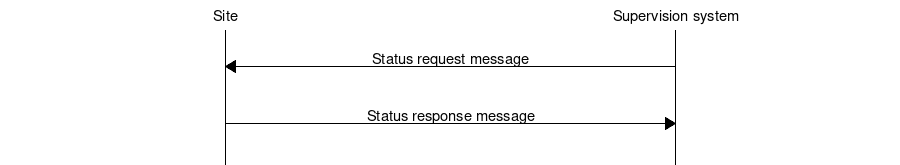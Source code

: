 # MSC for Status request/response

msc {
  hscale = "1.5", arcgradient = "0";

  Site, "Supervision system";

  |||;
  Site<="Supervision system" [ label = "Status request message" ];
  |||;
  Site=>"Supervision system" [ label = "Status response message" ];
  |||;
}

